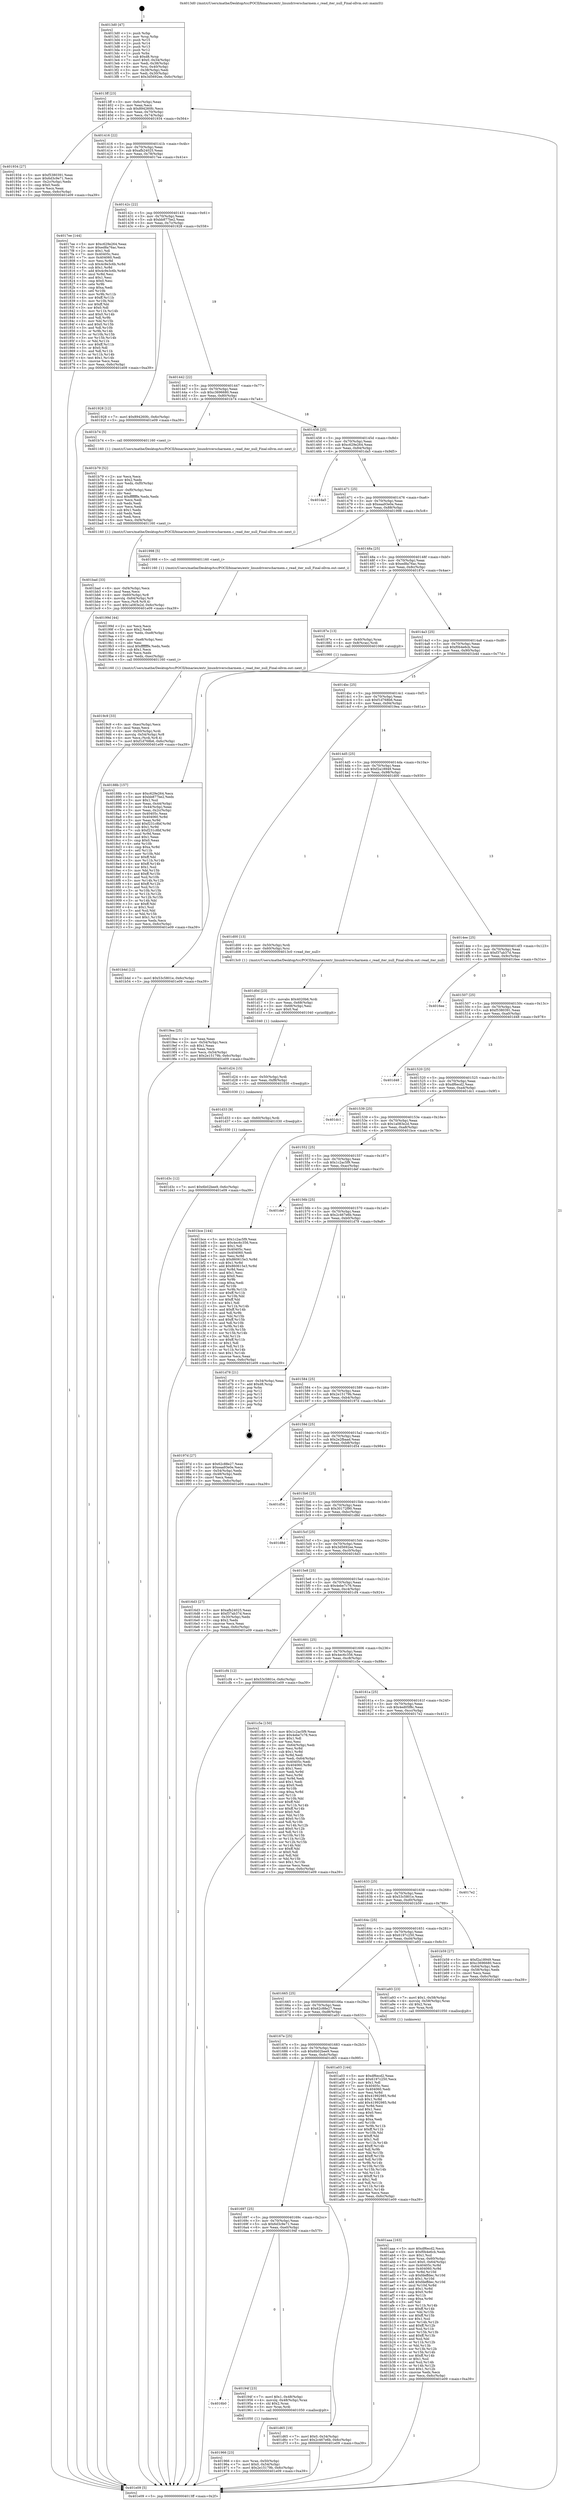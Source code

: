 digraph "0x4013d0" {
  label = "0x4013d0 (/mnt/c/Users/mathe/Desktop/tcc/POCII/binaries/extr_linuxdriverscharmem.c_read_iter_null_Final-ollvm.out::main(0))"
  labelloc = "t"
  node[shape=record]

  Entry [label="",width=0.3,height=0.3,shape=circle,fillcolor=black,style=filled]
  "0x4013ff" [label="{
     0x4013ff [23]\l
     | [instrs]\l
     &nbsp;&nbsp;0x4013ff \<+3\>: mov -0x6c(%rbp),%eax\l
     &nbsp;&nbsp;0x401402 \<+2\>: mov %eax,%ecx\l
     &nbsp;&nbsp;0x401404 \<+6\>: sub $0x894260fc,%ecx\l
     &nbsp;&nbsp;0x40140a \<+3\>: mov %eax,-0x70(%rbp)\l
     &nbsp;&nbsp;0x40140d \<+3\>: mov %ecx,-0x74(%rbp)\l
     &nbsp;&nbsp;0x401410 \<+6\>: je 0000000000401934 \<main+0x564\>\l
  }"]
  "0x401934" [label="{
     0x401934 [27]\l
     | [instrs]\l
     &nbsp;&nbsp;0x401934 \<+5\>: mov $0xf5380391,%eax\l
     &nbsp;&nbsp;0x401939 \<+5\>: mov $0x6d3c9e71,%ecx\l
     &nbsp;&nbsp;0x40193e \<+3\>: mov -0x2c(%rbp),%edx\l
     &nbsp;&nbsp;0x401941 \<+3\>: cmp $0x0,%edx\l
     &nbsp;&nbsp;0x401944 \<+3\>: cmove %ecx,%eax\l
     &nbsp;&nbsp;0x401947 \<+3\>: mov %eax,-0x6c(%rbp)\l
     &nbsp;&nbsp;0x40194a \<+5\>: jmp 0000000000401e09 \<main+0xa39\>\l
  }"]
  "0x401416" [label="{
     0x401416 [22]\l
     | [instrs]\l
     &nbsp;&nbsp;0x401416 \<+5\>: jmp 000000000040141b \<main+0x4b\>\l
     &nbsp;&nbsp;0x40141b \<+3\>: mov -0x70(%rbp),%eax\l
     &nbsp;&nbsp;0x40141e \<+5\>: sub $0xafb24025,%eax\l
     &nbsp;&nbsp;0x401423 \<+3\>: mov %eax,-0x78(%rbp)\l
     &nbsp;&nbsp;0x401426 \<+6\>: je 00000000004017ee \<main+0x41e\>\l
  }"]
  Exit [label="",width=0.3,height=0.3,shape=circle,fillcolor=black,style=filled,peripheries=2]
  "0x4017ee" [label="{
     0x4017ee [144]\l
     | [instrs]\l
     &nbsp;&nbsp;0x4017ee \<+5\>: mov $0xc629e264,%eax\l
     &nbsp;&nbsp;0x4017f3 \<+5\>: mov $0xed8a76ac,%ecx\l
     &nbsp;&nbsp;0x4017f8 \<+2\>: mov $0x1,%dl\l
     &nbsp;&nbsp;0x4017fa \<+7\>: mov 0x40405c,%esi\l
     &nbsp;&nbsp;0x401801 \<+7\>: mov 0x404060,%edi\l
     &nbsp;&nbsp;0x401808 \<+3\>: mov %esi,%r8d\l
     &nbsp;&nbsp;0x40180b \<+7\>: sub $0x4c9e3c6b,%r8d\l
     &nbsp;&nbsp;0x401812 \<+4\>: sub $0x1,%r8d\l
     &nbsp;&nbsp;0x401816 \<+7\>: add $0x4c9e3c6b,%r8d\l
     &nbsp;&nbsp;0x40181d \<+4\>: imul %r8d,%esi\l
     &nbsp;&nbsp;0x401821 \<+3\>: and $0x1,%esi\l
     &nbsp;&nbsp;0x401824 \<+3\>: cmp $0x0,%esi\l
     &nbsp;&nbsp;0x401827 \<+4\>: sete %r9b\l
     &nbsp;&nbsp;0x40182b \<+3\>: cmp $0xa,%edi\l
     &nbsp;&nbsp;0x40182e \<+4\>: setl %r10b\l
     &nbsp;&nbsp;0x401832 \<+3\>: mov %r9b,%r11b\l
     &nbsp;&nbsp;0x401835 \<+4\>: xor $0xff,%r11b\l
     &nbsp;&nbsp;0x401839 \<+3\>: mov %r10b,%bl\l
     &nbsp;&nbsp;0x40183c \<+3\>: xor $0xff,%bl\l
     &nbsp;&nbsp;0x40183f \<+3\>: xor $0x0,%dl\l
     &nbsp;&nbsp;0x401842 \<+3\>: mov %r11b,%r14b\l
     &nbsp;&nbsp;0x401845 \<+4\>: and $0x0,%r14b\l
     &nbsp;&nbsp;0x401849 \<+3\>: and %dl,%r9b\l
     &nbsp;&nbsp;0x40184c \<+3\>: mov %bl,%r15b\l
     &nbsp;&nbsp;0x40184f \<+4\>: and $0x0,%r15b\l
     &nbsp;&nbsp;0x401853 \<+3\>: and %dl,%r10b\l
     &nbsp;&nbsp;0x401856 \<+3\>: or %r9b,%r14b\l
     &nbsp;&nbsp;0x401859 \<+3\>: or %r10b,%r15b\l
     &nbsp;&nbsp;0x40185c \<+3\>: xor %r15b,%r14b\l
     &nbsp;&nbsp;0x40185f \<+3\>: or %bl,%r11b\l
     &nbsp;&nbsp;0x401862 \<+4\>: xor $0xff,%r11b\l
     &nbsp;&nbsp;0x401866 \<+3\>: or $0x0,%dl\l
     &nbsp;&nbsp;0x401869 \<+3\>: and %dl,%r11b\l
     &nbsp;&nbsp;0x40186c \<+3\>: or %r11b,%r14b\l
     &nbsp;&nbsp;0x40186f \<+4\>: test $0x1,%r14b\l
     &nbsp;&nbsp;0x401873 \<+3\>: cmovne %ecx,%eax\l
     &nbsp;&nbsp;0x401876 \<+3\>: mov %eax,-0x6c(%rbp)\l
     &nbsp;&nbsp;0x401879 \<+5\>: jmp 0000000000401e09 \<main+0xa39\>\l
  }"]
  "0x40142c" [label="{
     0x40142c [22]\l
     | [instrs]\l
     &nbsp;&nbsp;0x40142c \<+5\>: jmp 0000000000401431 \<main+0x61\>\l
     &nbsp;&nbsp;0x401431 \<+3\>: mov -0x70(%rbp),%eax\l
     &nbsp;&nbsp;0x401434 \<+5\>: sub $0xbb877be2,%eax\l
     &nbsp;&nbsp;0x401439 \<+3\>: mov %eax,-0x7c(%rbp)\l
     &nbsp;&nbsp;0x40143c \<+6\>: je 0000000000401928 \<main+0x558\>\l
  }"]
  "0x401d3c" [label="{
     0x401d3c [12]\l
     | [instrs]\l
     &nbsp;&nbsp;0x401d3c \<+7\>: movl $0x6b02bee9,-0x6c(%rbp)\l
     &nbsp;&nbsp;0x401d43 \<+5\>: jmp 0000000000401e09 \<main+0xa39\>\l
  }"]
  "0x401928" [label="{
     0x401928 [12]\l
     | [instrs]\l
     &nbsp;&nbsp;0x401928 \<+7\>: movl $0x894260fc,-0x6c(%rbp)\l
     &nbsp;&nbsp;0x40192f \<+5\>: jmp 0000000000401e09 \<main+0xa39\>\l
  }"]
  "0x401442" [label="{
     0x401442 [22]\l
     | [instrs]\l
     &nbsp;&nbsp;0x401442 \<+5\>: jmp 0000000000401447 \<main+0x77\>\l
     &nbsp;&nbsp;0x401447 \<+3\>: mov -0x70(%rbp),%eax\l
     &nbsp;&nbsp;0x40144a \<+5\>: sub $0xc3696680,%eax\l
     &nbsp;&nbsp;0x40144f \<+3\>: mov %eax,-0x80(%rbp)\l
     &nbsp;&nbsp;0x401452 \<+6\>: je 0000000000401b74 \<main+0x7a4\>\l
  }"]
  "0x401d33" [label="{
     0x401d33 [9]\l
     | [instrs]\l
     &nbsp;&nbsp;0x401d33 \<+4\>: mov -0x60(%rbp),%rdi\l
     &nbsp;&nbsp;0x401d37 \<+5\>: call 0000000000401030 \<free@plt\>\l
     | [calls]\l
     &nbsp;&nbsp;0x401030 \{1\} (unknown)\l
  }"]
  "0x401b74" [label="{
     0x401b74 [5]\l
     | [instrs]\l
     &nbsp;&nbsp;0x401b74 \<+5\>: call 0000000000401160 \<next_i\>\l
     | [calls]\l
     &nbsp;&nbsp;0x401160 \{1\} (/mnt/c/Users/mathe/Desktop/tcc/POCII/binaries/extr_linuxdriverscharmem.c_read_iter_null_Final-ollvm.out::next_i)\l
  }"]
  "0x401458" [label="{
     0x401458 [25]\l
     | [instrs]\l
     &nbsp;&nbsp;0x401458 \<+5\>: jmp 000000000040145d \<main+0x8d\>\l
     &nbsp;&nbsp;0x40145d \<+3\>: mov -0x70(%rbp),%eax\l
     &nbsp;&nbsp;0x401460 \<+5\>: sub $0xc629e264,%eax\l
     &nbsp;&nbsp;0x401465 \<+6\>: mov %eax,-0x84(%rbp)\l
     &nbsp;&nbsp;0x40146b \<+6\>: je 0000000000401da5 \<main+0x9d5\>\l
  }"]
  "0x401d24" [label="{
     0x401d24 [15]\l
     | [instrs]\l
     &nbsp;&nbsp;0x401d24 \<+4\>: mov -0x50(%rbp),%rdi\l
     &nbsp;&nbsp;0x401d28 \<+6\>: mov %eax,-0xf8(%rbp)\l
     &nbsp;&nbsp;0x401d2e \<+5\>: call 0000000000401030 \<free@plt\>\l
     | [calls]\l
     &nbsp;&nbsp;0x401030 \{1\} (unknown)\l
  }"]
  "0x401da5" [label="{
     0x401da5\l
  }", style=dashed]
  "0x401471" [label="{
     0x401471 [25]\l
     | [instrs]\l
     &nbsp;&nbsp;0x401471 \<+5\>: jmp 0000000000401476 \<main+0xa6\>\l
     &nbsp;&nbsp;0x401476 \<+3\>: mov -0x70(%rbp),%eax\l
     &nbsp;&nbsp;0x401479 \<+5\>: sub $0xeaa93e0e,%eax\l
     &nbsp;&nbsp;0x40147e \<+6\>: mov %eax,-0x88(%rbp)\l
     &nbsp;&nbsp;0x401484 \<+6\>: je 0000000000401998 \<main+0x5c8\>\l
  }"]
  "0x401d0d" [label="{
     0x401d0d [23]\l
     | [instrs]\l
     &nbsp;&nbsp;0x401d0d \<+10\>: movabs $0x4020b6,%rdi\l
     &nbsp;&nbsp;0x401d17 \<+3\>: mov %eax,-0x68(%rbp)\l
     &nbsp;&nbsp;0x401d1a \<+3\>: mov -0x68(%rbp),%esi\l
     &nbsp;&nbsp;0x401d1d \<+2\>: mov $0x0,%al\l
     &nbsp;&nbsp;0x401d1f \<+5\>: call 0000000000401040 \<printf@plt\>\l
     | [calls]\l
     &nbsp;&nbsp;0x401040 \{1\} (unknown)\l
  }"]
  "0x401998" [label="{
     0x401998 [5]\l
     | [instrs]\l
     &nbsp;&nbsp;0x401998 \<+5\>: call 0000000000401160 \<next_i\>\l
     | [calls]\l
     &nbsp;&nbsp;0x401160 \{1\} (/mnt/c/Users/mathe/Desktop/tcc/POCII/binaries/extr_linuxdriverscharmem.c_read_iter_null_Final-ollvm.out::next_i)\l
  }"]
  "0x40148a" [label="{
     0x40148a [25]\l
     | [instrs]\l
     &nbsp;&nbsp;0x40148a \<+5\>: jmp 000000000040148f \<main+0xbf\>\l
     &nbsp;&nbsp;0x40148f \<+3\>: mov -0x70(%rbp),%eax\l
     &nbsp;&nbsp;0x401492 \<+5\>: sub $0xed8a76ac,%eax\l
     &nbsp;&nbsp;0x401497 \<+6\>: mov %eax,-0x8c(%rbp)\l
     &nbsp;&nbsp;0x40149d \<+6\>: je 000000000040187e \<main+0x4ae\>\l
  }"]
  "0x401bad" [label="{
     0x401bad [33]\l
     | [instrs]\l
     &nbsp;&nbsp;0x401bad \<+6\>: mov -0xf4(%rbp),%ecx\l
     &nbsp;&nbsp;0x401bb3 \<+3\>: imul %eax,%ecx\l
     &nbsp;&nbsp;0x401bb6 \<+4\>: mov -0x60(%rbp),%r8\l
     &nbsp;&nbsp;0x401bba \<+4\>: movslq -0x64(%rbp),%r9\l
     &nbsp;&nbsp;0x401bbe \<+4\>: mov %ecx,(%r8,%r9,4)\l
     &nbsp;&nbsp;0x401bc2 \<+7\>: movl $0x1a083e2d,-0x6c(%rbp)\l
     &nbsp;&nbsp;0x401bc9 \<+5\>: jmp 0000000000401e09 \<main+0xa39\>\l
  }"]
  "0x40187e" [label="{
     0x40187e [13]\l
     | [instrs]\l
     &nbsp;&nbsp;0x40187e \<+4\>: mov -0x40(%rbp),%rax\l
     &nbsp;&nbsp;0x401882 \<+4\>: mov 0x8(%rax),%rdi\l
     &nbsp;&nbsp;0x401886 \<+5\>: call 0000000000401060 \<atoi@plt\>\l
     | [calls]\l
     &nbsp;&nbsp;0x401060 \{1\} (unknown)\l
  }"]
  "0x4014a3" [label="{
     0x4014a3 [25]\l
     | [instrs]\l
     &nbsp;&nbsp;0x4014a3 \<+5\>: jmp 00000000004014a8 \<main+0xd8\>\l
     &nbsp;&nbsp;0x4014a8 \<+3\>: mov -0x70(%rbp),%eax\l
     &nbsp;&nbsp;0x4014ab \<+5\>: sub $0xf0b4e6cb,%eax\l
     &nbsp;&nbsp;0x4014b0 \<+6\>: mov %eax,-0x90(%rbp)\l
     &nbsp;&nbsp;0x4014b6 \<+6\>: je 0000000000401b4d \<main+0x77d\>\l
  }"]
  "0x401b79" [label="{
     0x401b79 [52]\l
     | [instrs]\l
     &nbsp;&nbsp;0x401b79 \<+2\>: xor %ecx,%ecx\l
     &nbsp;&nbsp;0x401b7b \<+5\>: mov $0x2,%edx\l
     &nbsp;&nbsp;0x401b80 \<+6\>: mov %edx,-0xf0(%rbp)\l
     &nbsp;&nbsp;0x401b86 \<+1\>: cltd\l
     &nbsp;&nbsp;0x401b87 \<+6\>: mov -0xf0(%rbp),%esi\l
     &nbsp;&nbsp;0x401b8d \<+2\>: idiv %esi\l
     &nbsp;&nbsp;0x401b8f \<+6\>: imul $0xfffffffe,%edx,%edx\l
     &nbsp;&nbsp;0x401b95 \<+2\>: mov %ecx,%edi\l
     &nbsp;&nbsp;0x401b97 \<+2\>: sub %edx,%edi\l
     &nbsp;&nbsp;0x401b99 \<+2\>: mov %ecx,%edx\l
     &nbsp;&nbsp;0x401b9b \<+3\>: sub $0x1,%edx\l
     &nbsp;&nbsp;0x401b9e \<+2\>: add %edx,%edi\l
     &nbsp;&nbsp;0x401ba0 \<+2\>: sub %edi,%ecx\l
     &nbsp;&nbsp;0x401ba2 \<+6\>: mov %ecx,-0xf4(%rbp)\l
     &nbsp;&nbsp;0x401ba8 \<+5\>: call 0000000000401160 \<next_i\>\l
     | [calls]\l
     &nbsp;&nbsp;0x401160 \{1\} (/mnt/c/Users/mathe/Desktop/tcc/POCII/binaries/extr_linuxdriverscharmem.c_read_iter_null_Final-ollvm.out::next_i)\l
  }"]
  "0x401b4d" [label="{
     0x401b4d [12]\l
     | [instrs]\l
     &nbsp;&nbsp;0x401b4d \<+7\>: movl $0x53c5801e,-0x6c(%rbp)\l
     &nbsp;&nbsp;0x401b54 \<+5\>: jmp 0000000000401e09 \<main+0xa39\>\l
  }"]
  "0x4014bc" [label="{
     0x4014bc [25]\l
     | [instrs]\l
     &nbsp;&nbsp;0x4014bc \<+5\>: jmp 00000000004014c1 \<main+0xf1\>\l
     &nbsp;&nbsp;0x4014c1 \<+3\>: mov -0x70(%rbp),%eax\l
     &nbsp;&nbsp;0x4014c4 \<+5\>: sub $0xf1d768b6,%eax\l
     &nbsp;&nbsp;0x4014c9 \<+6\>: mov %eax,-0x94(%rbp)\l
     &nbsp;&nbsp;0x4014cf \<+6\>: je 00000000004019ea \<main+0x61a\>\l
  }"]
  "0x401aaa" [label="{
     0x401aaa [163]\l
     | [instrs]\l
     &nbsp;&nbsp;0x401aaa \<+5\>: mov $0xdf6ecd2,%ecx\l
     &nbsp;&nbsp;0x401aaf \<+5\>: mov $0xf0b4e6cb,%edx\l
     &nbsp;&nbsp;0x401ab4 \<+3\>: mov $0x1,%sil\l
     &nbsp;&nbsp;0x401ab7 \<+4\>: mov %rax,-0x60(%rbp)\l
     &nbsp;&nbsp;0x401abb \<+7\>: movl $0x0,-0x64(%rbp)\l
     &nbsp;&nbsp;0x401ac2 \<+8\>: mov 0x40405c,%r8d\l
     &nbsp;&nbsp;0x401aca \<+8\>: mov 0x404060,%r9d\l
     &nbsp;&nbsp;0x401ad2 \<+3\>: mov %r8d,%r10d\l
     &nbsp;&nbsp;0x401ad5 \<+7\>: sub $0xfdeffdec,%r10d\l
     &nbsp;&nbsp;0x401adc \<+4\>: sub $0x1,%r10d\l
     &nbsp;&nbsp;0x401ae0 \<+7\>: add $0xfdeffdec,%r10d\l
     &nbsp;&nbsp;0x401ae7 \<+4\>: imul %r10d,%r8d\l
     &nbsp;&nbsp;0x401aeb \<+4\>: and $0x1,%r8d\l
     &nbsp;&nbsp;0x401aef \<+4\>: cmp $0x0,%r8d\l
     &nbsp;&nbsp;0x401af3 \<+4\>: sete %r11b\l
     &nbsp;&nbsp;0x401af7 \<+4\>: cmp $0xa,%r9d\l
     &nbsp;&nbsp;0x401afb \<+3\>: setl %bl\l
     &nbsp;&nbsp;0x401afe \<+3\>: mov %r11b,%r14b\l
     &nbsp;&nbsp;0x401b01 \<+4\>: xor $0xff,%r14b\l
     &nbsp;&nbsp;0x401b05 \<+3\>: mov %bl,%r15b\l
     &nbsp;&nbsp;0x401b08 \<+4\>: xor $0xff,%r15b\l
     &nbsp;&nbsp;0x401b0c \<+4\>: xor $0x1,%sil\l
     &nbsp;&nbsp;0x401b10 \<+3\>: mov %r14b,%r12b\l
     &nbsp;&nbsp;0x401b13 \<+4\>: and $0xff,%r12b\l
     &nbsp;&nbsp;0x401b17 \<+3\>: and %sil,%r11b\l
     &nbsp;&nbsp;0x401b1a \<+3\>: mov %r15b,%r13b\l
     &nbsp;&nbsp;0x401b1d \<+4\>: and $0xff,%r13b\l
     &nbsp;&nbsp;0x401b21 \<+3\>: and %sil,%bl\l
     &nbsp;&nbsp;0x401b24 \<+3\>: or %r11b,%r12b\l
     &nbsp;&nbsp;0x401b27 \<+3\>: or %bl,%r13b\l
     &nbsp;&nbsp;0x401b2a \<+3\>: xor %r13b,%r12b\l
     &nbsp;&nbsp;0x401b2d \<+3\>: or %r15b,%r14b\l
     &nbsp;&nbsp;0x401b30 \<+4\>: xor $0xff,%r14b\l
     &nbsp;&nbsp;0x401b34 \<+4\>: or $0x1,%sil\l
     &nbsp;&nbsp;0x401b38 \<+3\>: and %sil,%r14b\l
     &nbsp;&nbsp;0x401b3b \<+3\>: or %r14b,%r12b\l
     &nbsp;&nbsp;0x401b3e \<+4\>: test $0x1,%r12b\l
     &nbsp;&nbsp;0x401b42 \<+3\>: cmovne %edx,%ecx\l
     &nbsp;&nbsp;0x401b45 \<+3\>: mov %ecx,-0x6c(%rbp)\l
     &nbsp;&nbsp;0x401b48 \<+5\>: jmp 0000000000401e09 \<main+0xa39\>\l
  }"]
  "0x4019ea" [label="{
     0x4019ea [25]\l
     | [instrs]\l
     &nbsp;&nbsp;0x4019ea \<+2\>: xor %eax,%eax\l
     &nbsp;&nbsp;0x4019ec \<+3\>: mov -0x54(%rbp),%ecx\l
     &nbsp;&nbsp;0x4019ef \<+3\>: sub $0x1,%eax\l
     &nbsp;&nbsp;0x4019f2 \<+2\>: sub %eax,%ecx\l
     &nbsp;&nbsp;0x4019f4 \<+3\>: mov %ecx,-0x54(%rbp)\l
     &nbsp;&nbsp;0x4019f7 \<+7\>: movl $0x2e15179b,-0x6c(%rbp)\l
     &nbsp;&nbsp;0x4019fe \<+5\>: jmp 0000000000401e09 \<main+0xa39\>\l
  }"]
  "0x4014d5" [label="{
     0x4014d5 [25]\l
     | [instrs]\l
     &nbsp;&nbsp;0x4014d5 \<+5\>: jmp 00000000004014da \<main+0x10a\>\l
     &nbsp;&nbsp;0x4014da \<+3\>: mov -0x70(%rbp),%eax\l
     &nbsp;&nbsp;0x4014dd \<+5\>: sub $0xf2a18949,%eax\l
     &nbsp;&nbsp;0x4014e2 \<+6\>: mov %eax,-0x98(%rbp)\l
     &nbsp;&nbsp;0x4014e8 \<+6\>: je 0000000000401d00 \<main+0x930\>\l
  }"]
  "0x4019c9" [label="{
     0x4019c9 [33]\l
     | [instrs]\l
     &nbsp;&nbsp;0x4019c9 \<+6\>: mov -0xec(%rbp),%ecx\l
     &nbsp;&nbsp;0x4019cf \<+3\>: imul %eax,%ecx\l
     &nbsp;&nbsp;0x4019d2 \<+4\>: mov -0x50(%rbp),%rdi\l
     &nbsp;&nbsp;0x4019d6 \<+4\>: movslq -0x54(%rbp),%r8\l
     &nbsp;&nbsp;0x4019da \<+4\>: mov %ecx,(%rdi,%r8,4)\l
     &nbsp;&nbsp;0x4019de \<+7\>: movl $0xf1d768b6,-0x6c(%rbp)\l
     &nbsp;&nbsp;0x4019e5 \<+5\>: jmp 0000000000401e09 \<main+0xa39\>\l
  }"]
  "0x401d00" [label="{
     0x401d00 [13]\l
     | [instrs]\l
     &nbsp;&nbsp;0x401d00 \<+4\>: mov -0x50(%rbp),%rdi\l
     &nbsp;&nbsp;0x401d04 \<+4\>: mov -0x60(%rbp),%rsi\l
     &nbsp;&nbsp;0x401d08 \<+5\>: call 00000000004013c0 \<read_iter_null\>\l
     | [calls]\l
     &nbsp;&nbsp;0x4013c0 \{1\} (/mnt/c/Users/mathe/Desktop/tcc/POCII/binaries/extr_linuxdriverscharmem.c_read_iter_null_Final-ollvm.out::read_iter_null)\l
  }"]
  "0x4014ee" [label="{
     0x4014ee [25]\l
     | [instrs]\l
     &nbsp;&nbsp;0x4014ee \<+5\>: jmp 00000000004014f3 \<main+0x123\>\l
     &nbsp;&nbsp;0x4014f3 \<+3\>: mov -0x70(%rbp),%eax\l
     &nbsp;&nbsp;0x4014f6 \<+5\>: sub $0xf37ab37d,%eax\l
     &nbsp;&nbsp;0x4014fb \<+6\>: mov %eax,-0x9c(%rbp)\l
     &nbsp;&nbsp;0x401501 \<+6\>: je 00000000004016ee \<main+0x31e\>\l
  }"]
  "0x40199d" [label="{
     0x40199d [44]\l
     | [instrs]\l
     &nbsp;&nbsp;0x40199d \<+2\>: xor %ecx,%ecx\l
     &nbsp;&nbsp;0x40199f \<+5\>: mov $0x2,%edx\l
     &nbsp;&nbsp;0x4019a4 \<+6\>: mov %edx,-0xe8(%rbp)\l
     &nbsp;&nbsp;0x4019aa \<+1\>: cltd\l
     &nbsp;&nbsp;0x4019ab \<+6\>: mov -0xe8(%rbp),%esi\l
     &nbsp;&nbsp;0x4019b1 \<+2\>: idiv %esi\l
     &nbsp;&nbsp;0x4019b3 \<+6\>: imul $0xfffffffe,%edx,%edx\l
     &nbsp;&nbsp;0x4019b9 \<+3\>: sub $0x1,%ecx\l
     &nbsp;&nbsp;0x4019bc \<+2\>: sub %ecx,%edx\l
     &nbsp;&nbsp;0x4019be \<+6\>: mov %edx,-0xec(%rbp)\l
     &nbsp;&nbsp;0x4019c4 \<+5\>: call 0000000000401160 \<next_i\>\l
     | [calls]\l
     &nbsp;&nbsp;0x401160 \{1\} (/mnt/c/Users/mathe/Desktop/tcc/POCII/binaries/extr_linuxdriverscharmem.c_read_iter_null_Final-ollvm.out::next_i)\l
  }"]
  "0x4016ee" [label="{
     0x4016ee\l
  }", style=dashed]
  "0x401507" [label="{
     0x401507 [25]\l
     | [instrs]\l
     &nbsp;&nbsp;0x401507 \<+5\>: jmp 000000000040150c \<main+0x13c\>\l
     &nbsp;&nbsp;0x40150c \<+3\>: mov -0x70(%rbp),%eax\l
     &nbsp;&nbsp;0x40150f \<+5\>: sub $0xf5380391,%eax\l
     &nbsp;&nbsp;0x401514 \<+6\>: mov %eax,-0xa0(%rbp)\l
     &nbsp;&nbsp;0x40151a \<+6\>: je 0000000000401d48 \<main+0x978\>\l
  }"]
  "0x401966" [label="{
     0x401966 [23]\l
     | [instrs]\l
     &nbsp;&nbsp;0x401966 \<+4\>: mov %rax,-0x50(%rbp)\l
     &nbsp;&nbsp;0x40196a \<+7\>: movl $0x0,-0x54(%rbp)\l
     &nbsp;&nbsp;0x401971 \<+7\>: movl $0x2e15179b,-0x6c(%rbp)\l
     &nbsp;&nbsp;0x401978 \<+5\>: jmp 0000000000401e09 \<main+0xa39\>\l
  }"]
  "0x401d48" [label="{
     0x401d48\l
  }", style=dashed]
  "0x401520" [label="{
     0x401520 [25]\l
     | [instrs]\l
     &nbsp;&nbsp;0x401520 \<+5\>: jmp 0000000000401525 \<main+0x155\>\l
     &nbsp;&nbsp;0x401525 \<+3\>: mov -0x70(%rbp),%eax\l
     &nbsp;&nbsp;0x401528 \<+5\>: sub $0xdf6ecd2,%eax\l
     &nbsp;&nbsp;0x40152d \<+6\>: mov %eax,-0xa4(%rbp)\l
     &nbsp;&nbsp;0x401533 \<+6\>: je 0000000000401dc1 \<main+0x9f1\>\l
  }"]
  "0x4016b0" [label="{
     0x4016b0\l
  }", style=dashed]
  "0x401dc1" [label="{
     0x401dc1\l
  }", style=dashed]
  "0x401539" [label="{
     0x401539 [25]\l
     | [instrs]\l
     &nbsp;&nbsp;0x401539 \<+5\>: jmp 000000000040153e \<main+0x16e\>\l
     &nbsp;&nbsp;0x40153e \<+3\>: mov -0x70(%rbp),%eax\l
     &nbsp;&nbsp;0x401541 \<+5\>: sub $0x1a083e2d,%eax\l
     &nbsp;&nbsp;0x401546 \<+6\>: mov %eax,-0xa8(%rbp)\l
     &nbsp;&nbsp;0x40154c \<+6\>: je 0000000000401bce \<main+0x7fe\>\l
  }"]
  "0x40194f" [label="{
     0x40194f [23]\l
     | [instrs]\l
     &nbsp;&nbsp;0x40194f \<+7\>: movl $0x1,-0x48(%rbp)\l
     &nbsp;&nbsp;0x401956 \<+4\>: movslq -0x48(%rbp),%rax\l
     &nbsp;&nbsp;0x40195a \<+4\>: shl $0x2,%rax\l
     &nbsp;&nbsp;0x40195e \<+3\>: mov %rax,%rdi\l
     &nbsp;&nbsp;0x401961 \<+5\>: call 0000000000401050 \<malloc@plt\>\l
     | [calls]\l
     &nbsp;&nbsp;0x401050 \{1\} (unknown)\l
  }"]
  "0x401bce" [label="{
     0x401bce [144]\l
     | [instrs]\l
     &nbsp;&nbsp;0x401bce \<+5\>: mov $0x1c2ac5f9,%eax\l
     &nbsp;&nbsp;0x401bd3 \<+5\>: mov $0x4ec6c356,%ecx\l
     &nbsp;&nbsp;0x401bd8 \<+2\>: mov $0x1,%dl\l
     &nbsp;&nbsp;0x401bda \<+7\>: mov 0x40405c,%esi\l
     &nbsp;&nbsp;0x401be1 \<+7\>: mov 0x404060,%edi\l
     &nbsp;&nbsp;0x401be8 \<+3\>: mov %esi,%r8d\l
     &nbsp;&nbsp;0x401beb \<+7\>: sub $0x860615e3,%r8d\l
     &nbsp;&nbsp;0x401bf2 \<+4\>: sub $0x1,%r8d\l
     &nbsp;&nbsp;0x401bf6 \<+7\>: add $0x860615e3,%r8d\l
     &nbsp;&nbsp;0x401bfd \<+4\>: imul %r8d,%esi\l
     &nbsp;&nbsp;0x401c01 \<+3\>: and $0x1,%esi\l
     &nbsp;&nbsp;0x401c04 \<+3\>: cmp $0x0,%esi\l
     &nbsp;&nbsp;0x401c07 \<+4\>: sete %r9b\l
     &nbsp;&nbsp;0x401c0b \<+3\>: cmp $0xa,%edi\l
     &nbsp;&nbsp;0x401c0e \<+4\>: setl %r10b\l
     &nbsp;&nbsp;0x401c12 \<+3\>: mov %r9b,%r11b\l
     &nbsp;&nbsp;0x401c15 \<+4\>: xor $0xff,%r11b\l
     &nbsp;&nbsp;0x401c19 \<+3\>: mov %r10b,%bl\l
     &nbsp;&nbsp;0x401c1c \<+3\>: xor $0xff,%bl\l
     &nbsp;&nbsp;0x401c1f \<+3\>: xor $0x1,%dl\l
     &nbsp;&nbsp;0x401c22 \<+3\>: mov %r11b,%r14b\l
     &nbsp;&nbsp;0x401c25 \<+4\>: and $0xff,%r14b\l
     &nbsp;&nbsp;0x401c29 \<+3\>: and %dl,%r9b\l
     &nbsp;&nbsp;0x401c2c \<+3\>: mov %bl,%r15b\l
     &nbsp;&nbsp;0x401c2f \<+4\>: and $0xff,%r15b\l
     &nbsp;&nbsp;0x401c33 \<+3\>: and %dl,%r10b\l
     &nbsp;&nbsp;0x401c36 \<+3\>: or %r9b,%r14b\l
     &nbsp;&nbsp;0x401c39 \<+3\>: or %r10b,%r15b\l
     &nbsp;&nbsp;0x401c3c \<+3\>: xor %r15b,%r14b\l
     &nbsp;&nbsp;0x401c3f \<+3\>: or %bl,%r11b\l
     &nbsp;&nbsp;0x401c42 \<+4\>: xor $0xff,%r11b\l
     &nbsp;&nbsp;0x401c46 \<+3\>: or $0x1,%dl\l
     &nbsp;&nbsp;0x401c49 \<+3\>: and %dl,%r11b\l
     &nbsp;&nbsp;0x401c4c \<+3\>: or %r11b,%r14b\l
     &nbsp;&nbsp;0x401c4f \<+4\>: test $0x1,%r14b\l
     &nbsp;&nbsp;0x401c53 \<+3\>: cmovne %ecx,%eax\l
     &nbsp;&nbsp;0x401c56 \<+3\>: mov %eax,-0x6c(%rbp)\l
     &nbsp;&nbsp;0x401c59 \<+5\>: jmp 0000000000401e09 \<main+0xa39\>\l
  }"]
  "0x401552" [label="{
     0x401552 [25]\l
     | [instrs]\l
     &nbsp;&nbsp;0x401552 \<+5\>: jmp 0000000000401557 \<main+0x187\>\l
     &nbsp;&nbsp;0x401557 \<+3\>: mov -0x70(%rbp),%eax\l
     &nbsp;&nbsp;0x40155a \<+5\>: sub $0x1c2ac5f9,%eax\l
     &nbsp;&nbsp;0x40155f \<+6\>: mov %eax,-0xac(%rbp)\l
     &nbsp;&nbsp;0x401565 \<+6\>: je 0000000000401def \<main+0xa1f\>\l
  }"]
  "0x401697" [label="{
     0x401697 [25]\l
     | [instrs]\l
     &nbsp;&nbsp;0x401697 \<+5\>: jmp 000000000040169c \<main+0x2cc\>\l
     &nbsp;&nbsp;0x40169c \<+3\>: mov -0x70(%rbp),%eax\l
     &nbsp;&nbsp;0x40169f \<+5\>: sub $0x6d3c9e71,%eax\l
     &nbsp;&nbsp;0x4016a4 \<+6\>: mov %eax,-0xe0(%rbp)\l
     &nbsp;&nbsp;0x4016aa \<+6\>: je 000000000040194f \<main+0x57f\>\l
  }"]
  "0x401def" [label="{
     0x401def\l
  }", style=dashed]
  "0x40156b" [label="{
     0x40156b [25]\l
     | [instrs]\l
     &nbsp;&nbsp;0x40156b \<+5\>: jmp 0000000000401570 \<main+0x1a0\>\l
     &nbsp;&nbsp;0x401570 \<+3\>: mov -0x70(%rbp),%eax\l
     &nbsp;&nbsp;0x401573 \<+5\>: sub $0x2c467e6b,%eax\l
     &nbsp;&nbsp;0x401578 \<+6\>: mov %eax,-0xb0(%rbp)\l
     &nbsp;&nbsp;0x40157e \<+6\>: je 0000000000401d78 \<main+0x9a8\>\l
  }"]
  "0x401d65" [label="{
     0x401d65 [19]\l
     | [instrs]\l
     &nbsp;&nbsp;0x401d65 \<+7\>: movl $0x0,-0x34(%rbp)\l
     &nbsp;&nbsp;0x401d6c \<+7\>: movl $0x2c467e6b,-0x6c(%rbp)\l
     &nbsp;&nbsp;0x401d73 \<+5\>: jmp 0000000000401e09 \<main+0xa39\>\l
  }"]
  "0x401d78" [label="{
     0x401d78 [21]\l
     | [instrs]\l
     &nbsp;&nbsp;0x401d78 \<+3\>: mov -0x34(%rbp),%eax\l
     &nbsp;&nbsp;0x401d7b \<+7\>: add $0xd8,%rsp\l
     &nbsp;&nbsp;0x401d82 \<+1\>: pop %rbx\l
     &nbsp;&nbsp;0x401d83 \<+2\>: pop %r12\l
     &nbsp;&nbsp;0x401d85 \<+2\>: pop %r13\l
     &nbsp;&nbsp;0x401d87 \<+2\>: pop %r14\l
     &nbsp;&nbsp;0x401d89 \<+2\>: pop %r15\l
     &nbsp;&nbsp;0x401d8b \<+1\>: pop %rbp\l
     &nbsp;&nbsp;0x401d8c \<+1\>: ret\l
  }"]
  "0x401584" [label="{
     0x401584 [25]\l
     | [instrs]\l
     &nbsp;&nbsp;0x401584 \<+5\>: jmp 0000000000401589 \<main+0x1b9\>\l
     &nbsp;&nbsp;0x401589 \<+3\>: mov -0x70(%rbp),%eax\l
     &nbsp;&nbsp;0x40158c \<+5\>: sub $0x2e15179b,%eax\l
     &nbsp;&nbsp;0x401591 \<+6\>: mov %eax,-0xb4(%rbp)\l
     &nbsp;&nbsp;0x401597 \<+6\>: je 000000000040197d \<main+0x5ad\>\l
  }"]
  "0x40167e" [label="{
     0x40167e [25]\l
     | [instrs]\l
     &nbsp;&nbsp;0x40167e \<+5\>: jmp 0000000000401683 \<main+0x2b3\>\l
     &nbsp;&nbsp;0x401683 \<+3\>: mov -0x70(%rbp),%eax\l
     &nbsp;&nbsp;0x401686 \<+5\>: sub $0x6b02bee9,%eax\l
     &nbsp;&nbsp;0x40168b \<+6\>: mov %eax,-0xdc(%rbp)\l
     &nbsp;&nbsp;0x401691 \<+6\>: je 0000000000401d65 \<main+0x995\>\l
  }"]
  "0x40197d" [label="{
     0x40197d [27]\l
     | [instrs]\l
     &nbsp;&nbsp;0x40197d \<+5\>: mov $0x62c88e27,%eax\l
     &nbsp;&nbsp;0x401982 \<+5\>: mov $0xeaa93e0e,%ecx\l
     &nbsp;&nbsp;0x401987 \<+3\>: mov -0x54(%rbp),%edx\l
     &nbsp;&nbsp;0x40198a \<+3\>: cmp -0x48(%rbp),%edx\l
     &nbsp;&nbsp;0x40198d \<+3\>: cmovl %ecx,%eax\l
     &nbsp;&nbsp;0x401990 \<+3\>: mov %eax,-0x6c(%rbp)\l
     &nbsp;&nbsp;0x401993 \<+5\>: jmp 0000000000401e09 \<main+0xa39\>\l
  }"]
  "0x40159d" [label="{
     0x40159d [25]\l
     | [instrs]\l
     &nbsp;&nbsp;0x40159d \<+5\>: jmp 00000000004015a2 \<main+0x1d2\>\l
     &nbsp;&nbsp;0x4015a2 \<+3\>: mov -0x70(%rbp),%eax\l
     &nbsp;&nbsp;0x4015a5 \<+5\>: sub $0x2e2fbaad,%eax\l
     &nbsp;&nbsp;0x4015aa \<+6\>: mov %eax,-0xb8(%rbp)\l
     &nbsp;&nbsp;0x4015b0 \<+6\>: je 0000000000401d54 \<main+0x984\>\l
  }"]
  "0x401a03" [label="{
     0x401a03 [144]\l
     | [instrs]\l
     &nbsp;&nbsp;0x401a03 \<+5\>: mov $0xdf6ecd2,%eax\l
     &nbsp;&nbsp;0x401a08 \<+5\>: mov $0x6197c250,%ecx\l
     &nbsp;&nbsp;0x401a0d \<+2\>: mov $0x1,%dl\l
     &nbsp;&nbsp;0x401a0f \<+7\>: mov 0x40405c,%esi\l
     &nbsp;&nbsp;0x401a16 \<+7\>: mov 0x404060,%edi\l
     &nbsp;&nbsp;0x401a1d \<+3\>: mov %esi,%r8d\l
     &nbsp;&nbsp;0x401a20 \<+7\>: sub $0x41992985,%r8d\l
     &nbsp;&nbsp;0x401a27 \<+4\>: sub $0x1,%r8d\l
     &nbsp;&nbsp;0x401a2b \<+7\>: add $0x41992985,%r8d\l
     &nbsp;&nbsp;0x401a32 \<+4\>: imul %r8d,%esi\l
     &nbsp;&nbsp;0x401a36 \<+3\>: and $0x1,%esi\l
     &nbsp;&nbsp;0x401a39 \<+3\>: cmp $0x0,%esi\l
     &nbsp;&nbsp;0x401a3c \<+4\>: sete %r9b\l
     &nbsp;&nbsp;0x401a40 \<+3\>: cmp $0xa,%edi\l
     &nbsp;&nbsp;0x401a43 \<+4\>: setl %r10b\l
     &nbsp;&nbsp;0x401a47 \<+3\>: mov %r9b,%r11b\l
     &nbsp;&nbsp;0x401a4a \<+4\>: xor $0xff,%r11b\l
     &nbsp;&nbsp;0x401a4e \<+3\>: mov %r10b,%bl\l
     &nbsp;&nbsp;0x401a51 \<+3\>: xor $0xff,%bl\l
     &nbsp;&nbsp;0x401a54 \<+3\>: xor $0x1,%dl\l
     &nbsp;&nbsp;0x401a57 \<+3\>: mov %r11b,%r14b\l
     &nbsp;&nbsp;0x401a5a \<+4\>: and $0xff,%r14b\l
     &nbsp;&nbsp;0x401a5e \<+3\>: and %dl,%r9b\l
     &nbsp;&nbsp;0x401a61 \<+3\>: mov %bl,%r15b\l
     &nbsp;&nbsp;0x401a64 \<+4\>: and $0xff,%r15b\l
     &nbsp;&nbsp;0x401a68 \<+3\>: and %dl,%r10b\l
     &nbsp;&nbsp;0x401a6b \<+3\>: or %r9b,%r14b\l
     &nbsp;&nbsp;0x401a6e \<+3\>: or %r10b,%r15b\l
     &nbsp;&nbsp;0x401a71 \<+3\>: xor %r15b,%r14b\l
     &nbsp;&nbsp;0x401a74 \<+3\>: or %bl,%r11b\l
     &nbsp;&nbsp;0x401a77 \<+4\>: xor $0xff,%r11b\l
     &nbsp;&nbsp;0x401a7b \<+3\>: or $0x1,%dl\l
     &nbsp;&nbsp;0x401a7e \<+3\>: and %dl,%r11b\l
     &nbsp;&nbsp;0x401a81 \<+3\>: or %r11b,%r14b\l
     &nbsp;&nbsp;0x401a84 \<+4\>: test $0x1,%r14b\l
     &nbsp;&nbsp;0x401a88 \<+3\>: cmovne %ecx,%eax\l
     &nbsp;&nbsp;0x401a8b \<+3\>: mov %eax,-0x6c(%rbp)\l
     &nbsp;&nbsp;0x401a8e \<+5\>: jmp 0000000000401e09 \<main+0xa39\>\l
  }"]
  "0x401d54" [label="{
     0x401d54\l
  }", style=dashed]
  "0x4015b6" [label="{
     0x4015b6 [25]\l
     | [instrs]\l
     &nbsp;&nbsp;0x4015b6 \<+5\>: jmp 00000000004015bb \<main+0x1eb\>\l
     &nbsp;&nbsp;0x4015bb \<+3\>: mov -0x70(%rbp),%eax\l
     &nbsp;&nbsp;0x4015be \<+5\>: sub $0x30172f90,%eax\l
     &nbsp;&nbsp;0x4015c3 \<+6\>: mov %eax,-0xbc(%rbp)\l
     &nbsp;&nbsp;0x4015c9 \<+6\>: je 0000000000401d8d \<main+0x9bd\>\l
  }"]
  "0x401665" [label="{
     0x401665 [25]\l
     | [instrs]\l
     &nbsp;&nbsp;0x401665 \<+5\>: jmp 000000000040166a \<main+0x29a\>\l
     &nbsp;&nbsp;0x40166a \<+3\>: mov -0x70(%rbp),%eax\l
     &nbsp;&nbsp;0x40166d \<+5\>: sub $0x62c88e27,%eax\l
     &nbsp;&nbsp;0x401672 \<+6\>: mov %eax,-0xd8(%rbp)\l
     &nbsp;&nbsp;0x401678 \<+6\>: je 0000000000401a03 \<main+0x633\>\l
  }"]
  "0x401d8d" [label="{
     0x401d8d\l
  }", style=dashed]
  "0x4015cf" [label="{
     0x4015cf [25]\l
     | [instrs]\l
     &nbsp;&nbsp;0x4015cf \<+5\>: jmp 00000000004015d4 \<main+0x204\>\l
     &nbsp;&nbsp;0x4015d4 \<+3\>: mov -0x70(%rbp),%eax\l
     &nbsp;&nbsp;0x4015d7 \<+5\>: sub $0x3d5692ee,%eax\l
     &nbsp;&nbsp;0x4015dc \<+6\>: mov %eax,-0xc0(%rbp)\l
     &nbsp;&nbsp;0x4015e2 \<+6\>: je 00000000004016d3 \<main+0x303\>\l
  }"]
  "0x401a93" [label="{
     0x401a93 [23]\l
     | [instrs]\l
     &nbsp;&nbsp;0x401a93 \<+7\>: movl $0x1,-0x58(%rbp)\l
     &nbsp;&nbsp;0x401a9a \<+4\>: movslq -0x58(%rbp),%rax\l
     &nbsp;&nbsp;0x401a9e \<+4\>: shl $0x2,%rax\l
     &nbsp;&nbsp;0x401aa2 \<+3\>: mov %rax,%rdi\l
     &nbsp;&nbsp;0x401aa5 \<+5\>: call 0000000000401050 \<malloc@plt\>\l
     | [calls]\l
     &nbsp;&nbsp;0x401050 \{1\} (unknown)\l
  }"]
  "0x4016d3" [label="{
     0x4016d3 [27]\l
     | [instrs]\l
     &nbsp;&nbsp;0x4016d3 \<+5\>: mov $0xafb24025,%eax\l
     &nbsp;&nbsp;0x4016d8 \<+5\>: mov $0xf37ab37d,%ecx\l
     &nbsp;&nbsp;0x4016dd \<+3\>: mov -0x30(%rbp),%edx\l
     &nbsp;&nbsp;0x4016e0 \<+3\>: cmp $0x2,%edx\l
     &nbsp;&nbsp;0x4016e3 \<+3\>: cmovne %ecx,%eax\l
     &nbsp;&nbsp;0x4016e6 \<+3\>: mov %eax,-0x6c(%rbp)\l
     &nbsp;&nbsp;0x4016e9 \<+5\>: jmp 0000000000401e09 \<main+0xa39\>\l
  }"]
  "0x4015e8" [label="{
     0x4015e8 [25]\l
     | [instrs]\l
     &nbsp;&nbsp;0x4015e8 \<+5\>: jmp 00000000004015ed \<main+0x21d\>\l
     &nbsp;&nbsp;0x4015ed \<+3\>: mov -0x70(%rbp),%eax\l
     &nbsp;&nbsp;0x4015f0 \<+5\>: sub $0x4ebe7c76,%eax\l
     &nbsp;&nbsp;0x4015f5 \<+6\>: mov %eax,-0xc4(%rbp)\l
     &nbsp;&nbsp;0x4015fb \<+6\>: je 0000000000401cf4 \<main+0x924\>\l
  }"]
  "0x401e09" [label="{
     0x401e09 [5]\l
     | [instrs]\l
     &nbsp;&nbsp;0x401e09 \<+5\>: jmp 00000000004013ff \<main+0x2f\>\l
  }"]
  "0x4013d0" [label="{
     0x4013d0 [47]\l
     | [instrs]\l
     &nbsp;&nbsp;0x4013d0 \<+1\>: push %rbp\l
     &nbsp;&nbsp;0x4013d1 \<+3\>: mov %rsp,%rbp\l
     &nbsp;&nbsp;0x4013d4 \<+2\>: push %r15\l
     &nbsp;&nbsp;0x4013d6 \<+2\>: push %r14\l
     &nbsp;&nbsp;0x4013d8 \<+2\>: push %r13\l
     &nbsp;&nbsp;0x4013da \<+2\>: push %r12\l
     &nbsp;&nbsp;0x4013dc \<+1\>: push %rbx\l
     &nbsp;&nbsp;0x4013dd \<+7\>: sub $0xd8,%rsp\l
     &nbsp;&nbsp;0x4013e4 \<+7\>: movl $0x0,-0x34(%rbp)\l
     &nbsp;&nbsp;0x4013eb \<+3\>: mov %edi,-0x38(%rbp)\l
     &nbsp;&nbsp;0x4013ee \<+4\>: mov %rsi,-0x40(%rbp)\l
     &nbsp;&nbsp;0x4013f2 \<+3\>: mov -0x38(%rbp),%edi\l
     &nbsp;&nbsp;0x4013f5 \<+3\>: mov %edi,-0x30(%rbp)\l
     &nbsp;&nbsp;0x4013f8 \<+7\>: movl $0x3d5692ee,-0x6c(%rbp)\l
  }"]
  "0x40188b" [label="{
     0x40188b [157]\l
     | [instrs]\l
     &nbsp;&nbsp;0x40188b \<+5\>: mov $0xc629e264,%ecx\l
     &nbsp;&nbsp;0x401890 \<+5\>: mov $0xbb877be2,%edx\l
     &nbsp;&nbsp;0x401895 \<+3\>: mov $0x1,%sil\l
     &nbsp;&nbsp;0x401898 \<+3\>: mov %eax,-0x44(%rbp)\l
     &nbsp;&nbsp;0x40189b \<+3\>: mov -0x44(%rbp),%eax\l
     &nbsp;&nbsp;0x40189e \<+3\>: mov %eax,-0x2c(%rbp)\l
     &nbsp;&nbsp;0x4018a1 \<+7\>: mov 0x40405c,%eax\l
     &nbsp;&nbsp;0x4018a8 \<+8\>: mov 0x404060,%r8d\l
     &nbsp;&nbsp;0x4018b0 \<+3\>: mov %eax,%r9d\l
     &nbsp;&nbsp;0x4018b3 \<+7\>: add $0xf231c8bf,%r9d\l
     &nbsp;&nbsp;0x4018ba \<+4\>: sub $0x1,%r9d\l
     &nbsp;&nbsp;0x4018be \<+7\>: sub $0xf231c8bf,%r9d\l
     &nbsp;&nbsp;0x4018c5 \<+4\>: imul %r9d,%eax\l
     &nbsp;&nbsp;0x4018c9 \<+3\>: and $0x1,%eax\l
     &nbsp;&nbsp;0x4018cc \<+3\>: cmp $0x0,%eax\l
     &nbsp;&nbsp;0x4018cf \<+4\>: sete %r10b\l
     &nbsp;&nbsp;0x4018d3 \<+4\>: cmp $0xa,%r8d\l
     &nbsp;&nbsp;0x4018d7 \<+4\>: setl %r11b\l
     &nbsp;&nbsp;0x4018db \<+3\>: mov %r10b,%bl\l
     &nbsp;&nbsp;0x4018de \<+3\>: xor $0xff,%bl\l
     &nbsp;&nbsp;0x4018e1 \<+3\>: mov %r11b,%r14b\l
     &nbsp;&nbsp;0x4018e4 \<+4\>: xor $0xff,%r14b\l
     &nbsp;&nbsp;0x4018e8 \<+4\>: xor $0x1,%sil\l
     &nbsp;&nbsp;0x4018ec \<+3\>: mov %bl,%r15b\l
     &nbsp;&nbsp;0x4018ef \<+4\>: and $0xff,%r15b\l
     &nbsp;&nbsp;0x4018f3 \<+3\>: and %sil,%r10b\l
     &nbsp;&nbsp;0x4018f6 \<+3\>: mov %r14b,%r12b\l
     &nbsp;&nbsp;0x4018f9 \<+4\>: and $0xff,%r12b\l
     &nbsp;&nbsp;0x4018fd \<+3\>: and %sil,%r11b\l
     &nbsp;&nbsp;0x401900 \<+3\>: or %r10b,%r15b\l
     &nbsp;&nbsp;0x401903 \<+3\>: or %r11b,%r12b\l
     &nbsp;&nbsp;0x401906 \<+3\>: xor %r12b,%r15b\l
     &nbsp;&nbsp;0x401909 \<+3\>: or %r14b,%bl\l
     &nbsp;&nbsp;0x40190c \<+3\>: xor $0xff,%bl\l
     &nbsp;&nbsp;0x40190f \<+4\>: or $0x1,%sil\l
     &nbsp;&nbsp;0x401913 \<+3\>: and %sil,%bl\l
     &nbsp;&nbsp;0x401916 \<+3\>: or %bl,%r15b\l
     &nbsp;&nbsp;0x401919 \<+4\>: test $0x1,%r15b\l
     &nbsp;&nbsp;0x40191d \<+3\>: cmovne %edx,%ecx\l
     &nbsp;&nbsp;0x401920 \<+3\>: mov %ecx,-0x6c(%rbp)\l
     &nbsp;&nbsp;0x401923 \<+5\>: jmp 0000000000401e09 \<main+0xa39\>\l
  }"]
  "0x40164c" [label="{
     0x40164c [25]\l
     | [instrs]\l
     &nbsp;&nbsp;0x40164c \<+5\>: jmp 0000000000401651 \<main+0x281\>\l
     &nbsp;&nbsp;0x401651 \<+3\>: mov -0x70(%rbp),%eax\l
     &nbsp;&nbsp;0x401654 \<+5\>: sub $0x6197c250,%eax\l
     &nbsp;&nbsp;0x401659 \<+6\>: mov %eax,-0xd4(%rbp)\l
     &nbsp;&nbsp;0x40165f \<+6\>: je 0000000000401a93 \<main+0x6c3\>\l
  }"]
  "0x401cf4" [label="{
     0x401cf4 [12]\l
     | [instrs]\l
     &nbsp;&nbsp;0x401cf4 \<+7\>: movl $0x53c5801e,-0x6c(%rbp)\l
     &nbsp;&nbsp;0x401cfb \<+5\>: jmp 0000000000401e09 \<main+0xa39\>\l
  }"]
  "0x401601" [label="{
     0x401601 [25]\l
     | [instrs]\l
     &nbsp;&nbsp;0x401601 \<+5\>: jmp 0000000000401606 \<main+0x236\>\l
     &nbsp;&nbsp;0x401606 \<+3\>: mov -0x70(%rbp),%eax\l
     &nbsp;&nbsp;0x401609 \<+5\>: sub $0x4ec6c356,%eax\l
     &nbsp;&nbsp;0x40160e \<+6\>: mov %eax,-0xc8(%rbp)\l
     &nbsp;&nbsp;0x401614 \<+6\>: je 0000000000401c5e \<main+0x88e\>\l
  }"]
  "0x401b59" [label="{
     0x401b59 [27]\l
     | [instrs]\l
     &nbsp;&nbsp;0x401b59 \<+5\>: mov $0xf2a18949,%eax\l
     &nbsp;&nbsp;0x401b5e \<+5\>: mov $0xc3696680,%ecx\l
     &nbsp;&nbsp;0x401b63 \<+3\>: mov -0x64(%rbp),%edx\l
     &nbsp;&nbsp;0x401b66 \<+3\>: cmp -0x58(%rbp),%edx\l
     &nbsp;&nbsp;0x401b69 \<+3\>: cmovl %ecx,%eax\l
     &nbsp;&nbsp;0x401b6c \<+3\>: mov %eax,-0x6c(%rbp)\l
     &nbsp;&nbsp;0x401b6f \<+5\>: jmp 0000000000401e09 \<main+0xa39\>\l
  }"]
  "0x401c5e" [label="{
     0x401c5e [150]\l
     | [instrs]\l
     &nbsp;&nbsp;0x401c5e \<+5\>: mov $0x1c2ac5f9,%eax\l
     &nbsp;&nbsp;0x401c63 \<+5\>: mov $0x4ebe7c76,%ecx\l
     &nbsp;&nbsp;0x401c68 \<+2\>: mov $0x1,%dl\l
     &nbsp;&nbsp;0x401c6a \<+2\>: xor %esi,%esi\l
     &nbsp;&nbsp;0x401c6c \<+3\>: mov -0x64(%rbp),%edi\l
     &nbsp;&nbsp;0x401c6f \<+3\>: mov %esi,%r8d\l
     &nbsp;&nbsp;0x401c72 \<+4\>: sub $0x1,%r8d\l
     &nbsp;&nbsp;0x401c76 \<+3\>: sub %r8d,%edi\l
     &nbsp;&nbsp;0x401c79 \<+3\>: mov %edi,-0x64(%rbp)\l
     &nbsp;&nbsp;0x401c7c \<+7\>: mov 0x40405c,%edi\l
     &nbsp;&nbsp;0x401c83 \<+8\>: mov 0x404060,%r8d\l
     &nbsp;&nbsp;0x401c8b \<+3\>: sub $0x1,%esi\l
     &nbsp;&nbsp;0x401c8e \<+3\>: mov %edi,%r9d\l
     &nbsp;&nbsp;0x401c91 \<+3\>: add %esi,%r9d\l
     &nbsp;&nbsp;0x401c94 \<+4\>: imul %r9d,%edi\l
     &nbsp;&nbsp;0x401c98 \<+3\>: and $0x1,%edi\l
     &nbsp;&nbsp;0x401c9b \<+3\>: cmp $0x0,%edi\l
     &nbsp;&nbsp;0x401c9e \<+4\>: sete %r10b\l
     &nbsp;&nbsp;0x401ca2 \<+4\>: cmp $0xa,%r8d\l
     &nbsp;&nbsp;0x401ca6 \<+4\>: setl %r11b\l
     &nbsp;&nbsp;0x401caa \<+3\>: mov %r10b,%bl\l
     &nbsp;&nbsp;0x401cad \<+3\>: xor $0xff,%bl\l
     &nbsp;&nbsp;0x401cb0 \<+3\>: mov %r11b,%r14b\l
     &nbsp;&nbsp;0x401cb3 \<+4\>: xor $0xff,%r14b\l
     &nbsp;&nbsp;0x401cb7 \<+3\>: xor $0x0,%dl\l
     &nbsp;&nbsp;0x401cba \<+3\>: mov %bl,%r15b\l
     &nbsp;&nbsp;0x401cbd \<+4\>: and $0x0,%r15b\l
     &nbsp;&nbsp;0x401cc1 \<+3\>: and %dl,%r10b\l
     &nbsp;&nbsp;0x401cc4 \<+3\>: mov %r14b,%r12b\l
     &nbsp;&nbsp;0x401cc7 \<+4\>: and $0x0,%r12b\l
     &nbsp;&nbsp;0x401ccb \<+3\>: and %dl,%r11b\l
     &nbsp;&nbsp;0x401cce \<+3\>: or %r10b,%r15b\l
     &nbsp;&nbsp;0x401cd1 \<+3\>: or %r11b,%r12b\l
     &nbsp;&nbsp;0x401cd4 \<+3\>: xor %r12b,%r15b\l
     &nbsp;&nbsp;0x401cd7 \<+3\>: or %r14b,%bl\l
     &nbsp;&nbsp;0x401cda \<+3\>: xor $0xff,%bl\l
     &nbsp;&nbsp;0x401cdd \<+3\>: or $0x0,%dl\l
     &nbsp;&nbsp;0x401ce0 \<+2\>: and %dl,%bl\l
     &nbsp;&nbsp;0x401ce2 \<+3\>: or %bl,%r15b\l
     &nbsp;&nbsp;0x401ce5 \<+4\>: test $0x1,%r15b\l
     &nbsp;&nbsp;0x401ce9 \<+3\>: cmovne %ecx,%eax\l
     &nbsp;&nbsp;0x401cec \<+3\>: mov %eax,-0x6c(%rbp)\l
     &nbsp;&nbsp;0x401cef \<+5\>: jmp 0000000000401e09 \<main+0xa39\>\l
  }"]
  "0x40161a" [label="{
     0x40161a [25]\l
     | [instrs]\l
     &nbsp;&nbsp;0x40161a \<+5\>: jmp 000000000040161f \<main+0x24f\>\l
     &nbsp;&nbsp;0x40161f \<+3\>: mov -0x70(%rbp),%eax\l
     &nbsp;&nbsp;0x401622 \<+5\>: sub $0x4ed05f8c,%eax\l
     &nbsp;&nbsp;0x401627 \<+6\>: mov %eax,-0xcc(%rbp)\l
     &nbsp;&nbsp;0x40162d \<+6\>: je 00000000004017e2 \<main+0x412\>\l
  }"]
  "0x401633" [label="{
     0x401633 [25]\l
     | [instrs]\l
     &nbsp;&nbsp;0x401633 \<+5\>: jmp 0000000000401638 \<main+0x268\>\l
     &nbsp;&nbsp;0x401638 \<+3\>: mov -0x70(%rbp),%eax\l
     &nbsp;&nbsp;0x40163b \<+5\>: sub $0x53c5801e,%eax\l
     &nbsp;&nbsp;0x401640 \<+6\>: mov %eax,-0xd0(%rbp)\l
     &nbsp;&nbsp;0x401646 \<+6\>: je 0000000000401b59 \<main+0x789\>\l
  }"]
  "0x4017e2" [label="{
     0x4017e2\l
  }", style=dashed]
  Entry -> "0x4013d0" [label=" 1"]
  "0x4013ff" -> "0x401934" [label=" 1"]
  "0x4013ff" -> "0x401416" [label=" 21"]
  "0x401d78" -> Exit [label=" 1"]
  "0x401416" -> "0x4017ee" [label=" 1"]
  "0x401416" -> "0x40142c" [label=" 20"]
  "0x401d65" -> "0x401e09" [label=" 1"]
  "0x40142c" -> "0x401928" [label=" 1"]
  "0x40142c" -> "0x401442" [label=" 19"]
  "0x401d3c" -> "0x401e09" [label=" 1"]
  "0x401442" -> "0x401b74" [label=" 1"]
  "0x401442" -> "0x401458" [label=" 18"]
  "0x401d33" -> "0x401d3c" [label=" 1"]
  "0x401458" -> "0x401da5" [label=" 0"]
  "0x401458" -> "0x401471" [label=" 18"]
  "0x401d24" -> "0x401d33" [label=" 1"]
  "0x401471" -> "0x401998" [label=" 1"]
  "0x401471" -> "0x40148a" [label=" 17"]
  "0x401d0d" -> "0x401d24" [label=" 1"]
  "0x40148a" -> "0x40187e" [label=" 1"]
  "0x40148a" -> "0x4014a3" [label=" 16"]
  "0x401d00" -> "0x401d0d" [label=" 1"]
  "0x4014a3" -> "0x401b4d" [label=" 1"]
  "0x4014a3" -> "0x4014bc" [label=" 15"]
  "0x401cf4" -> "0x401e09" [label=" 1"]
  "0x4014bc" -> "0x4019ea" [label=" 1"]
  "0x4014bc" -> "0x4014d5" [label=" 14"]
  "0x401c5e" -> "0x401e09" [label=" 1"]
  "0x4014d5" -> "0x401d00" [label=" 1"]
  "0x4014d5" -> "0x4014ee" [label=" 13"]
  "0x401bce" -> "0x401e09" [label=" 1"]
  "0x4014ee" -> "0x4016ee" [label=" 0"]
  "0x4014ee" -> "0x401507" [label=" 13"]
  "0x401bad" -> "0x401e09" [label=" 1"]
  "0x401507" -> "0x401d48" [label=" 0"]
  "0x401507" -> "0x401520" [label=" 13"]
  "0x401b79" -> "0x401bad" [label=" 1"]
  "0x401520" -> "0x401dc1" [label=" 0"]
  "0x401520" -> "0x401539" [label=" 13"]
  "0x401b74" -> "0x401b79" [label=" 1"]
  "0x401539" -> "0x401bce" [label=" 1"]
  "0x401539" -> "0x401552" [label=" 12"]
  "0x401b59" -> "0x401e09" [label=" 2"]
  "0x401552" -> "0x401def" [label=" 0"]
  "0x401552" -> "0x40156b" [label=" 12"]
  "0x401aaa" -> "0x401e09" [label=" 1"]
  "0x40156b" -> "0x401d78" [label=" 1"]
  "0x40156b" -> "0x401584" [label=" 11"]
  "0x401a93" -> "0x401aaa" [label=" 1"]
  "0x401584" -> "0x40197d" [label=" 2"]
  "0x401584" -> "0x40159d" [label=" 9"]
  "0x4019ea" -> "0x401e09" [label=" 1"]
  "0x40159d" -> "0x401d54" [label=" 0"]
  "0x40159d" -> "0x4015b6" [label=" 9"]
  "0x4019c9" -> "0x401e09" [label=" 1"]
  "0x4015b6" -> "0x401d8d" [label=" 0"]
  "0x4015b6" -> "0x4015cf" [label=" 9"]
  "0x401998" -> "0x40199d" [label=" 1"]
  "0x4015cf" -> "0x4016d3" [label=" 1"]
  "0x4015cf" -> "0x4015e8" [label=" 8"]
  "0x4016d3" -> "0x401e09" [label=" 1"]
  "0x4013d0" -> "0x4013ff" [label=" 1"]
  "0x401e09" -> "0x4013ff" [label=" 21"]
  "0x4017ee" -> "0x401e09" [label=" 1"]
  "0x40187e" -> "0x40188b" [label=" 1"]
  "0x40188b" -> "0x401e09" [label=" 1"]
  "0x401928" -> "0x401e09" [label=" 1"]
  "0x401934" -> "0x401e09" [label=" 1"]
  "0x40197d" -> "0x401e09" [label=" 2"]
  "0x4015e8" -> "0x401cf4" [label=" 1"]
  "0x4015e8" -> "0x401601" [label=" 7"]
  "0x40194f" -> "0x401966" [label=" 1"]
  "0x401601" -> "0x401c5e" [label=" 1"]
  "0x401601" -> "0x40161a" [label=" 6"]
  "0x401697" -> "0x4016b0" [label=" 0"]
  "0x40161a" -> "0x4017e2" [label=" 0"]
  "0x40161a" -> "0x401633" [label=" 6"]
  "0x401697" -> "0x40194f" [label=" 1"]
  "0x401633" -> "0x401b59" [label=" 2"]
  "0x401633" -> "0x40164c" [label=" 4"]
  "0x401966" -> "0x401e09" [label=" 1"]
  "0x40164c" -> "0x401a93" [label=" 1"]
  "0x40164c" -> "0x401665" [label=" 3"]
  "0x40199d" -> "0x4019c9" [label=" 1"]
  "0x401665" -> "0x401a03" [label=" 1"]
  "0x401665" -> "0x40167e" [label=" 2"]
  "0x401a03" -> "0x401e09" [label=" 1"]
  "0x40167e" -> "0x401d65" [label=" 1"]
  "0x40167e" -> "0x401697" [label=" 1"]
  "0x401b4d" -> "0x401e09" [label=" 1"]
}
